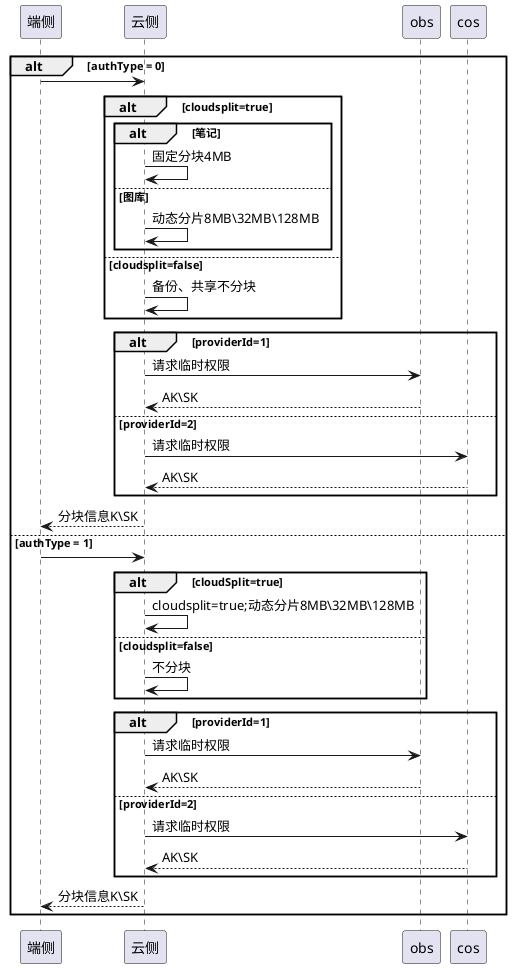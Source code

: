 @startuml
'https://plantuml.com/sequence-diagram
alt authType = 0
端侧->云侧
alt cloudsplit=true
alt 笔记
云侧->云侧:固定分块4MB
else 图库
云侧->云侧:动态分片8MB\32MB\128MB
end
else cloudsplit=false
云侧->云侧:备份、共享不分块
end
alt providerId=1
云侧->obs:请求临时权限
obs-->云侧:AK\SK
else providerId=2
云侧->cos:请求临时权限
cos-->云侧:AK\SK
end
云侧-->端侧:分块信息K\SK
else authType = 1
端侧->云侧
alt cloudSplit=true
云侧->云侧:cloudsplit=true;动态分片8MB\32MB\128MB
else cloudsplit=false
云侧->云侧:不分块
end
alt providerId=1
云侧->obs:请求临时权限
obs-->云侧:AK\SK
else providerId=2
云侧->cos:请求临时权限
cos-->云侧:AK\SK
end
云侧-->端侧:分块信息K\SK
end
@enduml